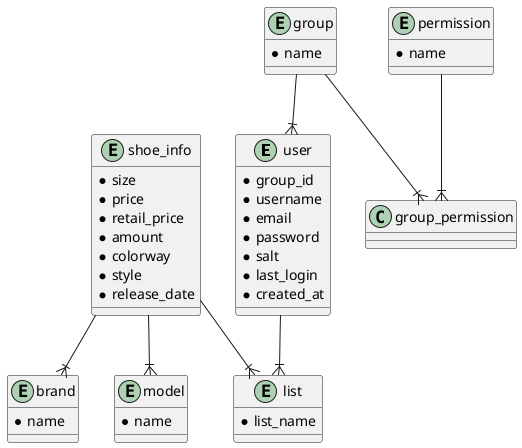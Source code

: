 @startuml

entity user {
    * group_id
    * username
	* email
    * password
    * salt
    * last_login
    * created_at
}

entity group {
    * name

}

entity permission {
    * name
}

entity brand  {
	* name
}

entity model {
	* name
}

entity list {
	* list_name
}

entity shoe_info {
	* size
	* price
	* retail_price
	* amount
	* colorway
	* style
	* release_date
}

user --|{ list
group --|{ user
group --|{ group_permission
permission --|{ group_permission
shoe_info --|{ brand
shoe_info --|{ model
shoe_info --|{ list


@enduml


